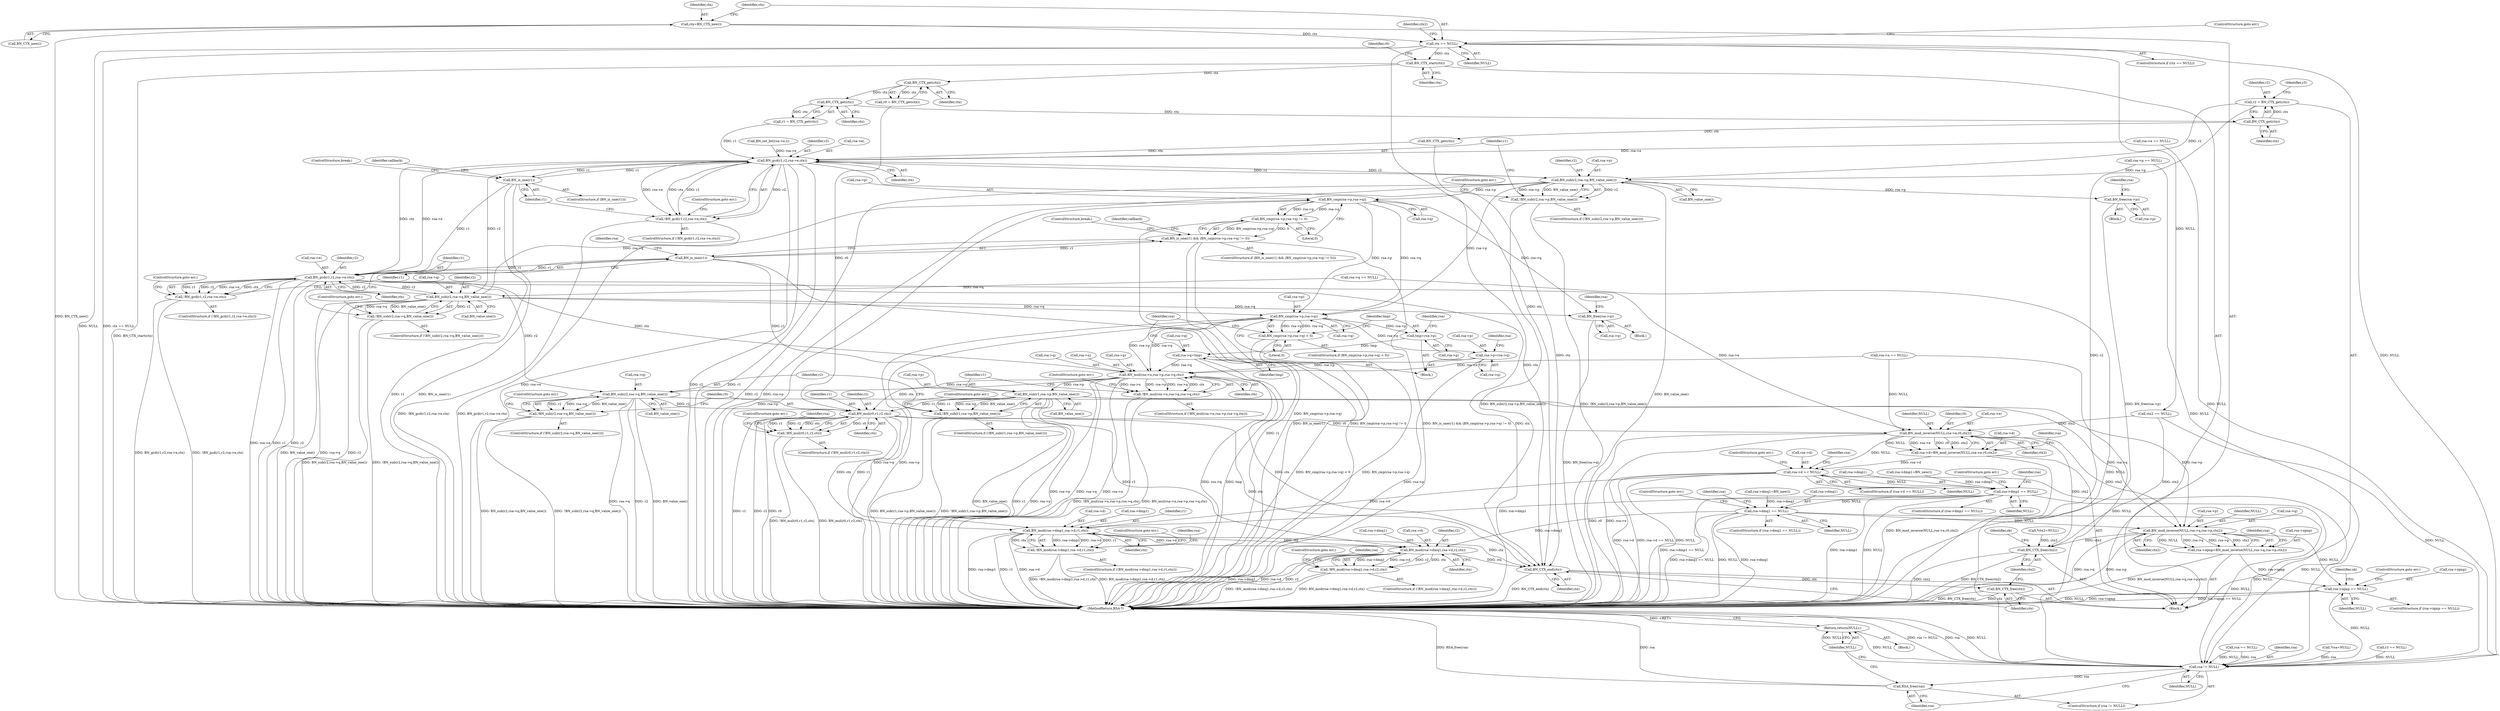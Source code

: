 digraph "0_openssl_db82b8f9bd432a59aea8e1014694e15fc457c2bb@pointer" {
"1000187" [label="(Call,r2 = BN_CTX_get(ctx))"];
"1000189" [label="(Call,BN_CTX_get(ctx))"];
"1000185" [label="(Call,BN_CTX_get(ctx))"];
"1000181" [label="(Call,BN_CTX_get(ctx))"];
"1000177" [label="(Call,BN_CTX_start(ctx))"];
"1000165" [label="(Call,ctx == NULL)"];
"1000161" [label="(Call,ctx=BN_CTX_new())"];
"1000279" [label="(Call,BN_sub(r2,rsa->p,BN_value_one()))"];
"1000278" [label="(Call,!BN_sub(r2,rsa->p,BN_value_one()))"];
"1000288" [label="(Call,BN_gcd(r1,r2,rsa->e,ctx))"];
"1000287" [label="(Call,!BN_gcd(r1,r2,rsa->e,ctx))"];
"1000297" [label="(Call,BN_is_one(r1))"];
"1000353" [label="(Call,BN_gcd(r1,r2,rsa->e,ctx))"];
"1000344" [label="(Call,BN_sub(r2,rsa->q,BN_value_one()))"];
"1000343" [label="(Call,!BN_sub(r2,rsa->q,BN_value_one()))"];
"1000366" [label="(Call,BN_cmp(rsa->p,rsa->q))"];
"1000365" [label="(Call,BN_cmp(rsa->p,rsa->q) != 0)"];
"1000362" [label="(Call,BN_is_one(r1) && (BN_cmp(rsa->p,rsa->q) != 0))"];
"1000384" [label="(Call,BN_free(rsa->q))"];
"1000398" [label="(Call,BN_cmp(rsa->p,rsa->q))"];
"1000397" [label="(Call,BN_cmp(rsa->p,rsa->q) < 0)"];
"1000407" [label="(Call,tmp=rsa->p)"];
"1000419" [label="(Call,rsa->q=tmp)"];
"1000438" [label="(Call,BN_mul(rsa->n,rsa->p,rsa->q,ctx))"];
"1000437" [label="(Call,!BN_mul(rsa->n,rsa->p,rsa->q,ctx))"];
"1000452" [label="(Call,BN_sub(r1,rsa->p,BN_value_one()))"];
"1000451" [label="(Call,!BN_sub(r1,rsa->p,BN_value_one()))"];
"1000470" [label="(Call,BN_mul(r0,r1,r2,ctx))"];
"1000469" [label="(Call,!BN_mul(r0,r1,r2,ctx))"];
"1000480" [label="(Call,BN_mod_inverse(NULL,rsa->e,r0,ctx2))"];
"1000476" [label="(Call,rsa->d=BN_mod_inverse(NULL,rsa->e,r0,ctx2))"];
"1000488" [label="(Call,rsa->d == NULL)"];
"1000500" [label="(Call,rsa->dmp1 == NULL)"];
"1000508" [label="(Call,BN_mod(rsa->dmp1,rsa->d,r1,ctx))"];
"1000507" [label="(Call,!BN_mod(rsa->dmp1,rsa->d,r1,ctx))"];
"1000532" [label="(Call,BN_mod(rsa->dmq1,rsa->d,r2,ctx))"];
"1000531" [label="(Call,!BN_mod(rsa->dmq1,rsa->d,r2,ctx))"];
"1000578" [label="(Call,BN_CTX_end(ctx))"];
"1000580" [label="(Call,BN_CTX_free(ctx))"];
"1000524" [label="(Call,rsa->dmq1 == NULL)"];
"1000546" [label="(Call,BN_mod_inverse(NULL,rsa->q,rsa->p,ctx2))"];
"1000542" [label="(Call,rsa->iqmp=BN_mod_inverse(NULL,rsa->q,rsa->p,ctx2))"];
"1000556" [label="(Call,rsa->iqmp == NULL)"];
"1000589" [label="(Call,rsa != NULL)"];
"1000592" [label="(Call,RSA_free(rsa))"];
"1000594" [label="(Return,return(NULL);)"];
"1000582" [label="(Call,BN_CTX_free(ctx2))"];
"1000461" [label="(Call,BN_sub(r2,rsa->q,BN_value_one()))"];
"1000460" [label="(Call,!BN_sub(r2,rsa->q,BN_value_one()))"];
"1000412" [label="(Call,rsa->p=rsa->q)"];
"1000352" [label="(Call,!BN_gcd(r1,r2,rsa->e,ctx))"];
"1000363" [label="(Call,BN_is_one(r1))"];
"1000309" [label="(Call,BN_free(rsa->p))"];
"1000530" [label="(ControlStructure,if (!BN_mod(rsa->dmq1,rsa->d,r2,ctx)))"];
"1000457" [label="(Call,BN_value_one())"];
"1000487" [label="(ControlStructure,if (rsa->d == NULL))"];
"1000481" [label="(Identifier,NULL)"];
"1000586" [label="(Identifier,ok)"];
"1000336" [label="(Call,rsa->q == NULL)"];
"1000119" [label="(Block,)"];
"1000251" [label="(Call,BN_set_bit(rsa->e,i))"];
"1000520" [label="(Identifier,rsa)"];
"1000454" [label="(Call,rsa->p)"];
"1000581" [label="(Identifier,ctx)"];
"1000436" [label="(ControlStructure,if (!BN_mul(rsa->n,rsa->p,rsa->q,ctx)))"];
"1000216" [label="(Call,rsa == NULL)"];
"1000325" [label="(Identifier,rsa)"];
"1000466" [label="(Call,BN_value_one())"];
"1000524" [label="(Call,rsa->dmq1 == NULL)"];
"1000298" [label="(Identifier,r1)"];
"1000533" [label="(Call,rsa->dmq1)"];
"1000402" [label="(Call,rsa->q)"];
"1000556" [label="(Call,rsa->iqmp == NULL)"];
"1000167" [label="(Identifier,NULL)"];
"1000578" [label="(Call,BN_CTX_end(ctx))"];
"1000453" [label="(Identifier,r1)"];
"1000448" [label="(Identifier,ctx)"];
"1000296" [label="(ControlStructure,if (BN_is_one(r1)))"];
"1000289" [label="(Identifier,r1)"];
"1000346" [label="(Call,rsa->q)"];
"1000588" [label="(ControlStructure,if (rsa != NULL))"];
"1000469" [label="(Call,!BN_mul(r0,r1,r2,ctx))"];
"1000302" [label="(Identifier,callback)"];
"1000284" [label="(Call,BN_value_one())"];
"1000582" [label="(Call,BN_CTX_free(ctx2))"];
"1000485" [label="(Identifier,r0)"];
"1000458" [label="(ControlStructure,goto err;)"];
"1000551" [label="(Call,rsa->p)"];
"1000177" [label="(Call,BN_CTX_start(ctx))"];
"1000285" [label="(ControlStructure,goto err;)"];
"1000493" [label="(ControlStructure,goto err;)"];
"1000343" [label="(Call,!BN_sub(r2,rsa->q,BN_value_one()))"];
"1000342" [label="(ControlStructure,if (!BN_sub(r2,rsa->q,BN_value_one())))"];
"1000361" [label="(ControlStructure,if (BN_is_one(r1) && (BN_cmp(rsa->p,rsa->q) != 0)))"];
"1000397" [label="(Call,BN_cmp(rsa->p,rsa->q) < 0)"];
"1000501" [label="(Call,rsa->dmp1)"];
"1000489" [label="(Call,rsa->d)"];
"1000257" [label="(Block,)"];
"1000179" [label="(Call,r0 = BN_CTX_get(ctx))"];
"1000590" [label="(Identifier,rsa)"];
"1000290" [label="(Identifier,r2)"];
"1000460" [label="(Call,!BN_sub(r2,rsa->q,BN_value_one()))"];
"1000193" [label="(Call,BN_CTX_get(ctx))"];
"1000529" [label="(ControlStructure,goto err;)"];
"1000500" [label="(Call,rsa->dmp1 == NULL)"];
"1000322" [label="(Block,)"];
"1000291" [label="(Call,rsa->e)"];
"1000297" [label="(Call,BN_is_one(r1))"];
"1000534" [label="(Identifier,rsa)"];
"1000294" [label="(Identifier,ctx)"];
"1000374" [label="(ControlStructure,break;)"];
"1000477" [label="(Call,rsa->d)"];
"1000368" [label="(Identifier,rsa)"];
"1000345" [label="(Identifier,r2)"];
"1000554" [label="(Identifier,ctx2)"];
"1000451" [label="(Call,!BN_sub(r1,rsa->p,BN_value_one()))"];
"1000518" [label="(Call,rsa->dmq1=BN_new())"];
"1000467" [label="(ControlStructure,goto err;)"];
"1000515" [label="(Identifier,r1)"];
"1000288" [label="(Call,BN_gcd(r1,r2,rsa->e,ctx))"];
"1000366" [label="(Call,BN_cmp(rsa->p,rsa->q))"];
"1000398" [label="(Call,BN_cmp(rsa->p,rsa->q))"];
"1000544" [label="(Identifier,rsa)"];
"1000589" [label="(Call,rsa != NULL)"];
"1000480" [label="(Call,BN_mod_inverse(NULL,rsa->e,r0,ctx2))"];
"1000173" [label="(Call,ctx2 == NULL)"];
"1000450" [label="(ControlStructure,if (!BN_sub(r1,rsa->p,BN_value_one())))"];
"1000226" [label="(Call,rsa->e == NULL)"];
"1000186" [label="(Identifier,ctx)"];
"1000280" [label="(Identifier,r2)"];
"1000536" [label="(Call,rsa->d)"];
"1000352" [label="(Call,!BN_gcd(r1,r2,rsa->e,ctx))"];
"1000287" [label="(Call,!BN_gcd(r1,r2,rsa->e,ctx))"];
"1000471" [label="(Identifier,r0)"];
"1000499" [label="(ControlStructure,if (rsa->dmp1 == NULL))"];
"1000528" [label="(Identifier,NULL)"];
"1000166" [label="(Identifier,ctx)"];
"1000354" [label="(Identifier,r1)"];
"1000370" [label="(Call,rsa->q)"];
"1000486" [label="(Identifier,ctx2)"];
"1000299" [label="(ControlStructure,break;)"];
"1000507" [label="(Call,!BN_mod(rsa->dmp1,rsa->d,r1,ctx))"];
"1000547" [label="(Identifier,NULL)"];
"1000472" [label="(Identifier,r1)"];
"1000416" [label="(Call,rsa->q)"];
"1000351" [label="(ControlStructure,if (!BN_gcd(r1,r2,rsa->e,ctx)))"];
"1000121" [label="(Call,*rsa=NULL)"];
"1000476" [label="(Call,rsa->d=BN_mod_inverse(NULL,rsa->e,r0,ctx2))"];
"1000445" [label="(Call,rsa->q)"];
"1000439" [label="(Call,rsa->n)"];
"1000353" [label="(Call,BN_gcd(r1,r2,rsa->e,ctx))"];
"1000367" [label="(Call,rsa->p)"];
"1000385" [label="(Call,rsa->q)"];
"1000350" [label="(ControlStructure,goto err;)"];
"1000183" [label="(Call,r1 = BN_CTX_get(ctx))"];
"1000271" [label="(Call,rsa->p == NULL)"];
"1000512" [label="(Call,rsa->d)"];
"1000426" [label="(Identifier,rsa)"];
"1000473" [label="(Identifier,r2)"];
"1000494" [label="(Call,rsa->dmp1=BN_new())"];
"1000594" [label="(Return,return(NULL);)"];
"1000158" [label="(Call,*ctx2=NULL)"];
"1000165" [label="(Call,ctx == NULL)"];
"1000463" [label="(Call,rsa->q)"];
"1000468" [label="(ControlStructure,if (!BN_mul(r0,r1,r2,ctx)))"];
"1000310" [label="(Call,rsa->p)"];
"1000295" [label="(ControlStructure,goto err;)"];
"1000286" [label="(ControlStructure,if (!BN_gcd(r1,r2,rsa->e,ctx)))"];
"1000599" [label="(MethodReturn,RSA *)"];
"1000412" [label="(Call,rsa->p=rsa->q)"];
"1000580" [label="(Call,BN_CTX_free(ctx))"];
"1000591" [label="(Identifier,NULL)"];
"1000423" [label="(Identifier,tmp)"];
"1000162" [label="(Identifier,ctx)"];
"1000419" [label="(Call,rsa->q=tmp)"];
"1000558" [label="(Identifier,rsa)"];
"1000363" [label="(Call,BN_is_one(r1))"];
"1000420" [label="(Call,rsa->q)"];
"1000504" [label="(Identifier,NULL)"];
"1000281" [label="(Call,rsa->p)"];
"1000540" [label="(Identifier,ctx)"];
"1000189" [label="(Call,BN_CTX_get(ctx))"];
"1000414" [label="(Identifier,rsa)"];
"1000525" [label="(Call,rsa->dmq1)"];
"1000260" [label="(Identifier,rsa)"];
"1000595" [label="(Identifier,NULL)"];
"1000539" [label="(Identifier,r2)"];
"1000517" [label="(ControlStructure,goto err;)"];
"1000384" [label="(Call,BN_free(rsa->q))"];
"1000168" [label="(ControlStructure,goto err;)"];
"1000470" [label="(Call,BN_mul(r0,r1,r2,ctx))"];
"1000355" [label="(Identifier,r2)"];
"1000373" [label="(Literal,0)"];
"1000474" [label="(Identifier,ctx)"];
"1000475" [label="(ControlStructure,goto err;)"];
"1000560" [label="(Identifier,NULL)"];
"1000187" [label="(Call,r2 = BN_CTX_get(ctx))"];
"1000430" [label="(Call,rsa->n == NULL)"];
"1000506" [label="(ControlStructure,if (!BN_mod(rsa->dmp1,rsa->d,r1,ctx)))"];
"1000344" [label="(Call,BN_sub(r2,rsa->q,BN_value_one()))"];
"1000190" [label="(Identifier,ctx)"];
"1000592" [label="(Call,RSA_free(rsa))"];
"1000492" [label="(Identifier,NULL)"];
"1000164" [label="(ControlStructure,if (ctx == NULL))"];
"1000377" [label="(Identifier,callback)"];
"1000396" [label="(ControlStructure,if (BN_cmp(rsa->p,rsa->q) < 0))"];
"1000452" [label="(Call,BN_sub(r1,rsa->p,BN_value_one()))"];
"1000561" [label="(ControlStructure,goto err;)"];
"1000360" [label="(ControlStructure,goto err;)"];
"1000409" [label="(Call,rsa->p)"];
"1000459" [label="(ControlStructure,if (!BN_sub(r2,rsa->q,BN_value_one())))"];
"1000557" [label="(Call,rsa->iqmp)"];
"1000505" [label="(ControlStructure,goto err;)"];
"1000362" [label="(Call,BN_is_one(r1) && (BN_cmp(rsa->p,rsa->q) != 0))"];
"1000543" [label="(Call,rsa->iqmp)"];
"1000406" [label="(Block,)"];
"1000170" [label="(Identifier,ctx2)"];
"1000359" [label="(Identifier,ctx)"];
"1000161" [label="(Call,ctx=BN_CTX_new())"];
"1000438" [label="(Call,BN_mul(rsa->n,rsa->p,rsa->q,ctx))"];
"1000478" [label="(Identifier,rsa)"];
"1000482" [label="(Call,rsa->e)"];
"1000510" [label="(Identifier,rsa)"];
"1000163" [label="(Call,BN_CTX_new())"];
"1000516" [label="(Identifier,ctx)"];
"1000509" [label="(Call,rsa->dmp1)"];
"1000563" [label="(Identifier,ok)"];
"1000531" [label="(Call,!BN_mod(rsa->dmq1,rsa->d,r2,ctx))"];
"1000349" [label="(Call,BN_value_one())"];
"1000408" [label="(Identifier,tmp)"];
"1000546" [label="(Call,BN_mod_inverse(NULL,rsa->q,rsa->p,ctx2))"];
"1000532" [label="(Call,BN_mod(rsa->dmq1,rsa->d,r2,ctx))"];
"1000462" [label="(Identifier,r2)"];
"1000437" [label="(Call,!BN_mul(rsa->n,rsa->p,rsa->q,ctx))"];
"1000356" [label="(Call,rsa->e)"];
"1000488" [label="(Call,rsa->d == NULL)"];
"1000364" [label="(Identifier,r1)"];
"1000180" [label="(Identifier,r0)"];
"1000461" [label="(Call,BN_sub(r2,rsa->q,BN_value_one()))"];
"1000399" [label="(Call,rsa->p)"];
"1000548" [label="(Call,rsa->q)"];
"1000541" [label="(ControlStructure,goto err;)"];
"1000583" [label="(Identifier,ctx2)"];
"1000413" [label="(Call,rsa->p)"];
"1000593" [label="(Identifier,rsa)"];
"1000185" [label="(Call,BN_CTX_get(ctx))"];
"1000442" [label="(Call,rsa->p)"];
"1000496" [label="(Identifier,rsa)"];
"1000542" [label="(Call,rsa->iqmp=BN_mod_inverse(NULL,rsa->q,rsa->p,ctx2))"];
"1000181" [label="(Call,BN_CTX_get(ctx))"];
"1000407" [label="(Call,tmp=rsa->p)"];
"1000579" [label="(Identifier,ctx)"];
"1000587" [label="(Block,)"];
"1000555" [label="(ControlStructure,if (rsa->iqmp == NULL))"];
"1000490" [label="(Identifier,rsa)"];
"1000523" [label="(ControlStructure,if (rsa->dmq1 == NULL))"];
"1000192" [label="(Identifier,r3)"];
"1000188" [label="(Identifier,r2)"];
"1000196" [label="(Call,r3 == NULL)"];
"1000421" [label="(Identifier,rsa)"];
"1000365" [label="(Call,BN_cmp(rsa->p,rsa->q) != 0)"];
"1000178" [label="(Identifier,ctx)"];
"1000405" [label="(Literal,0)"];
"1000278" [label="(Call,!BN_sub(r2,rsa->p,BN_value_one()))"];
"1000449" [label="(ControlStructure,goto err;)"];
"1000182" [label="(Identifier,ctx)"];
"1000508" [label="(Call,BN_mod(rsa->dmp1,rsa->d,r1,ctx))"];
"1000279" [label="(Call,BN_sub(r2,rsa->p,BN_value_one()))"];
"1000277" [label="(ControlStructure,if (!BN_sub(r2,rsa->p,BN_value_one())))"];
"1000309" [label="(Call,BN_free(rsa->p))"];
"1000187" -> "1000119"  [label="AST: "];
"1000187" -> "1000189"  [label="CFG: "];
"1000188" -> "1000187"  [label="AST: "];
"1000189" -> "1000187"  [label="AST: "];
"1000192" -> "1000187"  [label="CFG: "];
"1000187" -> "1000599"  [label="DDG: r2"];
"1000189" -> "1000187"  [label="DDG: ctx"];
"1000187" -> "1000279"  [label="DDG: r2"];
"1000189" -> "1000190"  [label="CFG: "];
"1000190" -> "1000189"  [label="AST: "];
"1000185" -> "1000189"  [label="DDG: ctx"];
"1000189" -> "1000193"  [label="DDG: ctx"];
"1000185" -> "1000183"  [label="AST: "];
"1000185" -> "1000186"  [label="CFG: "];
"1000186" -> "1000185"  [label="AST: "];
"1000183" -> "1000185"  [label="CFG: "];
"1000185" -> "1000183"  [label="DDG: ctx"];
"1000181" -> "1000185"  [label="DDG: ctx"];
"1000181" -> "1000179"  [label="AST: "];
"1000181" -> "1000182"  [label="CFG: "];
"1000182" -> "1000181"  [label="AST: "];
"1000179" -> "1000181"  [label="CFG: "];
"1000181" -> "1000179"  [label="DDG: ctx"];
"1000177" -> "1000181"  [label="DDG: ctx"];
"1000177" -> "1000119"  [label="AST: "];
"1000177" -> "1000178"  [label="CFG: "];
"1000178" -> "1000177"  [label="AST: "];
"1000180" -> "1000177"  [label="CFG: "];
"1000177" -> "1000599"  [label="DDG: BN_CTX_start(ctx)"];
"1000165" -> "1000177"  [label="DDG: ctx"];
"1000165" -> "1000164"  [label="AST: "];
"1000165" -> "1000167"  [label="CFG: "];
"1000166" -> "1000165"  [label="AST: "];
"1000167" -> "1000165"  [label="AST: "];
"1000168" -> "1000165"  [label="CFG: "];
"1000170" -> "1000165"  [label="CFG: "];
"1000165" -> "1000599"  [label="DDG: NULL"];
"1000165" -> "1000599"  [label="DDG: ctx == NULL"];
"1000161" -> "1000165"  [label="DDG: ctx"];
"1000165" -> "1000173"  [label="DDG: NULL"];
"1000165" -> "1000578"  [label="DDG: ctx"];
"1000165" -> "1000589"  [label="DDG: NULL"];
"1000161" -> "1000119"  [label="AST: "];
"1000161" -> "1000163"  [label="CFG: "];
"1000162" -> "1000161"  [label="AST: "];
"1000163" -> "1000161"  [label="AST: "];
"1000166" -> "1000161"  [label="CFG: "];
"1000161" -> "1000599"  [label="DDG: BN_CTX_new()"];
"1000279" -> "1000278"  [label="AST: "];
"1000279" -> "1000284"  [label="CFG: "];
"1000280" -> "1000279"  [label="AST: "];
"1000281" -> "1000279"  [label="AST: "];
"1000284" -> "1000279"  [label="AST: "];
"1000278" -> "1000279"  [label="CFG: "];
"1000279" -> "1000599"  [label="DDG: BN_value_one()"];
"1000279" -> "1000599"  [label="DDG: r2"];
"1000279" -> "1000599"  [label="DDG: rsa->p"];
"1000279" -> "1000278"  [label="DDG: r2"];
"1000279" -> "1000278"  [label="DDG: rsa->p"];
"1000279" -> "1000278"  [label="DDG: BN_value_one()"];
"1000288" -> "1000279"  [label="DDG: r2"];
"1000271" -> "1000279"  [label="DDG: rsa->p"];
"1000279" -> "1000288"  [label="DDG: r2"];
"1000279" -> "1000309"  [label="DDG: rsa->p"];
"1000279" -> "1000366"  [label="DDG: rsa->p"];
"1000279" -> "1000398"  [label="DDG: rsa->p"];
"1000278" -> "1000277"  [label="AST: "];
"1000285" -> "1000278"  [label="CFG: "];
"1000289" -> "1000278"  [label="CFG: "];
"1000278" -> "1000599"  [label="DDG: !BN_sub(r2,rsa->p,BN_value_one())"];
"1000278" -> "1000599"  [label="DDG: BN_sub(r2,rsa->p,BN_value_one())"];
"1000288" -> "1000287"  [label="AST: "];
"1000288" -> "1000294"  [label="CFG: "];
"1000289" -> "1000288"  [label="AST: "];
"1000290" -> "1000288"  [label="AST: "];
"1000291" -> "1000288"  [label="AST: "];
"1000294" -> "1000288"  [label="AST: "];
"1000287" -> "1000288"  [label="CFG: "];
"1000288" -> "1000599"  [label="DDG: rsa->e"];
"1000288" -> "1000599"  [label="DDG: r2"];
"1000288" -> "1000599"  [label="DDG: r1"];
"1000288" -> "1000287"  [label="DDG: r1"];
"1000288" -> "1000287"  [label="DDG: r2"];
"1000288" -> "1000287"  [label="DDG: rsa->e"];
"1000288" -> "1000287"  [label="DDG: ctx"];
"1000297" -> "1000288"  [label="DDG: r1"];
"1000183" -> "1000288"  [label="DDG: r1"];
"1000226" -> "1000288"  [label="DDG: rsa->e"];
"1000251" -> "1000288"  [label="DDG: rsa->e"];
"1000193" -> "1000288"  [label="DDG: ctx"];
"1000288" -> "1000297"  [label="DDG: r1"];
"1000288" -> "1000344"  [label="DDG: r2"];
"1000288" -> "1000353"  [label="DDG: rsa->e"];
"1000288" -> "1000353"  [label="DDG: ctx"];
"1000288" -> "1000578"  [label="DDG: ctx"];
"1000287" -> "1000286"  [label="AST: "];
"1000295" -> "1000287"  [label="CFG: "];
"1000298" -> "1000287"  [label="CFG: "];
"1000287" -> "1000599"  [label="DDG: !BN_gcd(r1,r2,rsa->e,ctx)"];
"1000287" -> "1000599"  [label="DDG: BN_gcd(r1,r2,rsa->e,ctx)"];
"1000297" -> "1000296"  [label="AST: "];
"1000297" -> "1000298"  [label="CFG: "];
"1000298" -> "1000297"  [label="AST: "];
"1000299" -> "1000297"  [label="CFG: "];
"1000302" -> "1000297"  [label="CFG: "];
"1000297" -> "1000599"  [label="DDG: r1"];
"1000297" -> "1000599"  [label="DDG: BN_is_one(r1)"];
"1000297" -> "1000353"  [label="DDG: r1"];
"1000353" -> "1000352"  [label="AST: "];
"1000353" -> "1000359"  [label="CFG: "];
"1000354" -> "1000353"  [label="AST: "];
"1000355" -> "1000353"  [label="AST: "];
"1000356" -> "1000353"  [label="AST: "];
"1000359" -> "1000353"  [label="AST: "];
"1000352" -> "1000353"  [label="CFG: "];
"1000353" -> "1000599"  [label="DDG: rsa->e"];
"1000353" -> "1000599"  [label="DDG: r1"];
"1000353" -> "1000599"  [label="DDG: r2"];
"1000353" -> "1000344"  [label="DDG: r2"];
"1000353" -> "1000352"  [label="DDG: r1"];
"1000353" -> "1000352"  [label="DDG: r2"];
"1000353" -> "1000352"  [label="DDG: rsa->e"];
"1000353" -> "1000352"  [label="DDG: ctx"];
"1000363" -> "1000353"  [label="DDG: r1"];
"1000344" -> "1000353"  [label="DDG: r2"];
"1000353" -> "1000363"  [label="DDG: r1"];
"1000353" -> "1000438"  [label="DDG: ctx"];
"1000353" -> "1000461"  [label="DDG: r2"];
"1000353" -> "1000480"  [label="DDG: rsa->e"];
"1000353" -> "1000578"  [label="DDG: ctx"];
"1000344" -> "1000343"  [label="AST: "];
"1000344" -> "1000349"  [label="CFG: "];
"1000345" -> "1000344"  [label="AST: "];
"1000346" -> "1000344"  [label="AST: "];
"1000349" -> "1000344"  [label="AST: "];
"1000343" -> "1000344"  [label="CFG: "];
"1000344" -> "1000599"  [label="DDG: BN_value_one()"];
"1000344" -> "1000599"  [label="DDG: rsa->q"];
"1000344" -> "1000599"  [label="DDG: r2"];
"1000344" -> "1000343"  [label="DDG: r2"];
"1000344" -> "1000343"  [label="DDG: rsa->q"];
"1000344" -> "1000343"  [label="DDG: BN_value_one()"];
"1000336" -> "1000344"  [label="DDG: rsa->q"];
"1000344" -> "1000366"  [label="DDG: rsa->q"];
"1000344" -> "1000384"  [label="DDG: rsa->q"];
"1000344" -> "1000398"  [label="DDG: rsa->q"];
"1000343" -> "1000342"  [label="AST: "];
"1000350" -> "1000343"  [label="CFG: "];
"1000354" -> "1000343"  [label="CFG: "];
"1000343" -> "1000599"  [label="DDG: BN_sub(r2,rsa->q,BN_value_one())"];
"1000343" -> "1000599"  [label="DDG: !BN_sub(r2,rsa->q,BN_value_one())"];
"1000366" -> "1000365"  [label="AST: "];
"1000366" -> "1000370"  [label="CFG: "];
"1000367" -> "1000366"  [label="AST: "];
"1000370" -> "1000366"  [label="AST: "];
"1000373" -> "1000366"  [label="CFG: "];
"1000366" -> "1000599"  [label="DDG: rsa->p"];
"1000366" -> "1000365"  [label="DDG: rsa->p"];
"1000366" -> "1000365"  [label="DDG: rsa->q"];
"1000366" -> "1000384"  [label="DDG: rsa->q"];
"1000366" -> "1000398"  [label="DDG: rsa->p"];
"1000366" -> "1000398"  [label="DDG: rsa->q"];
"1000365" -> "1000362"  [label="AST: "];
"1000365" -> "1000373"  [label="CFG: "];
"1000373" -> "1000365"  [label="AST: "];
"1000362" -> "1000365"  [label="CFG: "];
"1000365" -> "1000599"  [label="DDG: BN_cmp(rsa->p,rsa->q)"];
"1000365" -> "1000362"  [label="DDG: BN_cmp(rsa->p,rsa->q)"];
"1000365" -> "1000362"  [label="DDG: 0"];
"1000362" -> "1000361"  [label="AST: "];
"1000362" -> "1000363"  [label="CFG: "];
"1000363" -> "1000362"  [label="AST: "];
"1000374" -> "1000362"  [label="CFG: "];
"1000377" -> "1000362"  [label="CFG: "];
"1000362" -> "1000599"  [label="DDG: BN_cmp(rsa->p,rsa->q) != 0"];
"1000362" -> "1000599"  [label="DDG: BN_is_one(r1) && (BN_cmp(rsa->p,rsa->q) != 0)"];
"1000362" -> "1000599"  [label="DDG: BN_is_one(r1)"];
"1000363" -> "1000362"  [label="DDG: r1"];
"1000384" -> "1000322"  [label="AST: "];
"1000384" -> "1000385"  [label="CFG: "];
"1000385" -> "1000384"  [label="AST: "];
"1000325" -> "1000384"  [label="CFG: "];
"1000384" -> "1000599"  [label="DDG: BN_free(rsa->q)"];
"1000398" -> "1000397"  [label="AST: "];
"1000398" -> "1000402"  [label="CFG: "];
"1000399" -> "1000398"  [label="AST: "];
"1000402" -> "1000398"  [label="AST: "];
"1000405" -> "1000398"  [label="CFG: "];
"1000398" -> "1000599"  [label="DDG: rsa->q"];
"1000398" -> "1000599"  [label="DDG: rsa->p"];
"1000398" -> "1000397"  [label="DDG: rsa->p"];
"1000398" -> "1000397"  [label="DDG: rsa->q"];
"1000398" -> "1000407"  [label="DDG: rsa->p"];
"1000398" -> "1000412"  [label="DDG: rsa->q"];
"1000398" -> "1000438"  [label="DDG: rsa->p"];
"1000398" -> "1000438"  [label="DDG: rsa->q"];
"1000397" -> "1000396"  [label="AST: "];
"1000397" -> "1000405"  [label="CFG: "];
"1000405" -> "1000397"  [label="AST: "];
"1000408" -> "1000397"  [label="CFG: "];
"1000426" -> "1000397"  [label="CFG: "];
"1000397" -> "1000599"  [label="DDG: BN_cmp(rsa->p,rsa->q) < 0"];
"1000397" -> "1000599"  [label="DDG: BN_cmp(rsa->p,rsa->q)"];
"1000407" -> "1000406"  [label="AST: "];
"1000407" -> "1000409"  [label="CFG: "];
"1000408" -> "1000407"  [label="AST: "];
"1000409" -> "1000407"  [label="AST: "];
"1000414" -> "1000407"  [label="CFG: "];
"1000407" -> "1000419"  [label="DDG: tmp"];
"1000419" -> "1000406"  [label="AST: "];
"1000419" -> "1000423"  [label="CFG: "];
"1000420" -> "1000419"  [label="AST: "];
"1000423" -> "1000419"  [label="AST: "];
"1000426" -> "1000419"  [label="CFG: "];
"1000419" -> "1000599"  [label="DDG: rsa->q"];
"1000419" -> "1000599"  [label="DDG: tmp"];
"1000419" -> "1000438"  [label="DDG: rsa->q"];
"1000438" -> "1000437"  [label="AST: "];
"1000438" -> "1000448"  [label="CFG: "];
"1000439" -> "1000438"  [label="AST: "];
"1000442" -> "1000438"  [label="AST: "];
"1000445" -> "1000438"  [label="AST: "];
"1000448" -> "1000438"  [label="AST: "];
"1000437" -> "1000438"  [label="CFG: "];
"1000438" -> "1000599"  [label="DDG: rsa->p"];
"1000438" -> "1000599"  [label="DDG: rsa->q"];
"1000438" -> "1000599"  [label="DDG: rsa->n"];
"1000438" -> "1000437"  [label="DDG: rsa->n"];
"1000438" -> "1000437"  [label="DDG: rsa->p"];
"1000438" -> "1000437"  [label="DDG: rsa->q"];
"1000438" -> "1000437"  [label="DDG: ctx"];
"1000430" -> "1000438"  [label="DDG: rsa->n"];
"1000412" -> "1000438"  [label="DDG: rsa->p"];
"1000438" -> "1000452"  [label="DDG: rsa->p"];
"1000438" -> "1000461"  [label="DDG: rsa->q"];
"1000438" -> "1000470"  [label="DDG: ctx"];
"1000438" -> "1000578"  [label="DDG: ctx"];
"1000437" -> "1000436"  [label="AST: "];
"1000449" -> "1000437"  [label="CFG: "];
"1000453" -> "1000437"  [label="CFG: "];
"1000437" -> "1000599"  [label="DDG: !BN_mul(rsa->n,rsa->p,rsa->q,ctx)"];
"1000437" -> "1000599"  [label="DDG: BN_mul(rsa->n,rsa->p,rsa->q,ctx)"];
"1000452" -> "1000451"  [label="AST: "];
"1000452" -> "1000457"  [label="CFG: "];
"1000453" -> "1000452"  [label="AST: "];
"1000454" -> "1000452"  [label="AST: "];
"1000457" -> "1000452"  [label="AST: "];
"1000451" -> "1000452"  [label="CFG: "];
"1000452" -> "1000599"  [label="DDG: BN_value_one()"];
"1000452" -> "1000599"  [label="DDG: r1"];
"1000452" -> "1000599"  [label="DDG: rsa->p"];
"1000452" -> "1000451"  [label="DDG: r1"];
"1000452" -> "1000451"  [label="DDG: rsa->p"];
"1000452" -> "1000451"  [label="DDG: BN_value_one()"];
"1000363" -> "1000452"  [label="DDG: r1"];
"1000452" -> "1000470"  [label="DDG: r1"];
"1000452" -> "1000546"  [label="DDG: rsa->p"];
"1000451" -> "1000450"  [label="AST: "];
"1000458" -> "1000451"  [label="CFG: "];
"1000462" -> "1000451"  [label="CFG: "];
"1000451" -> "1000599"  [label="DDG: BN_sub(r1,rsa->p,BN_value_one())"];
"1000451" -> "1000599"  [label="DDG: !BN_sub(r1,rsa->p,BN_value_one())"];
"1000470" -> "1000469"  [label="AST: "];
"1000470" -> "1000474"  [label="CFG: "];
"1000471" -> "1000470"  [label="AST: "];
"1000472" -> "1000470"  [label="AST: "];
"1000473" -> "1000470"  [label="AST: "];
"1000474" -> "1000470"  [label="AST: "];
"1000469" -> "1000470"  [label="CFG: "];
"1000470" -> "1000599"  [label="DDG: r1"];
"1000470" -> "1000599"  [label="DDG: r2"];
"1000470" -> "1000599"  [label="DDG: r0"];
"1000470" -> "1000469"  [label="DDG: r0"];
"1000470" -> "1000469"  [label="DDG: r1"];
"1000470" -> "1000469"  [label="DDG: r2"];
"1000470" -> "1000469"  [label="DDG: ctx"];
"1000179" -> "1000470"  [label="DDG: r0"];
"1000461" -> "1000470"  [label="DDG: r2"];
"1000470" -> "1000480"  [label="DDG: r0"];
"1000470" -> "1000508"  [label="DDG: r1"];
"1000470" -> "1000508"  [label="DDG: ctx"];
"1000470" -> "1000532"  [label="DDG: r2"];
"1000470" -> "1000578"  [label="DDG: ctx"];
"1000469" -> "1000468"  [label="AST: "];
"1000475" -> "1000469"  [label="CFG: "];
"1000478" -> "1000469"  [label="CFG: "];
"1000469" -> "1000599"  [label="DDG: !BN_mul(r0,r1,r2,ctx)"];
"1000469" -> "1000599"  [label="DDG: BN_mul(r0,r1,r2,ctx)"];
"1000480" -> "1000476"  [label="AST: "];
"1000480" -> "1000486"  [label="CFG: "];
"1000481" -> "1000480"  [label="AST: "];
"1000482" -> "1000480"  [label="AST: "];
"1000485" -> "1000480"  [label="AST: "];
"1000486" -> "1000480"  [label="AST: "];
"1000476" -> "1000480"  [label="CFG: "];
"1000480" -> "1000599"  [label="DDG: r0"];
"1000480" -> "1000599"  [label="DDG: rsa->e"];
"1000480" -> "1000476"  [label="DDG: NULL"];
"1000480" -> "1000476"  [label="DDG: rsa->e"];
"1000480" -> "1000476"  [label="DDG: r0"];
"1000480" -> "1000476"  [label="DDG: ctx2"];
"1000430" -> "1000480"  [label="DDG: NULL"];
"1000173" -> "1000480"  [label="DDG: ctx2"];
"1000480" -> "1000488"  [label="DDG: NULL"];
"1000480" -> "1000546"  [label="DDG: ctx2"];
"1000480" -> "1000582"  [label="DDG: ctx2"];
"1000476" -> "1000119"  [label="AST: "];
"1000477" -> "1000476"  [label="AST: "];
"1000490" -> "1000476"  [label="CFG: "];
"1000476" -> "1000599"  [label="DDG: BN_mod_inverse(NULL,rsa->e,r0,ctx2)"];
"1000476" -> "1000488"  [label="DDG: rsa->d"];
"1000488" -> "1000487"  [label="AST: "];
"1000488" -> "1000492"  [label="CFG: "];
"1000489" -> "1000488"  [label="AST: "];
"1000492" -> "1000488"  [label="AST: "];
"1000493" -> "1000488"  [label="CFG: "];
"1000496" -> "1000488"  [label="CFG: "];
"1000488" -> "1000599"  [label="DDG: rsa->d"];
"1000488" -> "1000599"  [label="DDG: rsa->d == NULL"];
"1000488" -> "1000599"  [label="DDG: NULL"];
"1000488" -> "1000500"  [label="DDG: NULL"];
"1000488" -> "1000508"  [label="DDG: rsa->d"];
"1000488" -> "1000589"  [label="DDG: NULL"];
"1000500" -> "1000499"  [label="AST: "];
"1000500" -> "1000504"  [label="CFG: "];
"1000501" -> "1000500"  [label="AST: "];
"1000504" -> "1000500"  [label="AST: "];
"1000505" -> "1000500"  [label="CFG: "];
"1000510" -> "1000500"  [label="CFG: "];
"1000500" -> "1000599"  [label="DDG: rsa->dmp1 == NULL"];
"1000500" -> "1000599"  [label="DDG: rsa->dmp1"];
"1000500" -> "1000599"  [label="DDG: NULL"];
"1000494" -> "1000500"  [label="DDG: rsa->dmp1"];
"1000500" -> "1000508"  [label="DDG: rsa->dmp1"];
"1000500" -> "1000524"  [label="DDG: NULL"];
"1000500" -> "1000589"  [label="DDG: NULL"];
"1000508" -> "1000507"  [label="AST: "];
"1000508" -> "1000516"  [label="CFG: "];
"1000509" -> "1000508"  [label="AST: "];
"1000512" -> "1000508"  [label="AST: "];
"1000515" -> "1000508"  [label="AST: "];
"1000516" -> "1000508"  [label="AST: "];
"1000507" -> "1000508"  [label="CFG: "];
"1000508" -> "1000599"  [label="DDG: rsa->dmp1"];
"1000508" -> "1000599"  [label="DDG: r1"];
"1000508" -> "1000599"  [label="DDG: rsa->d"];
"1000508" -> "1000507"  [label="DDG: rsa->dmp1"];
"1000508" -> "1000507"  [label="DDG: rsa->d"];
"1000508" -> "1000507"  [label="DDG: r1"];
"1000508" -> "1000507"  [label="DDG: ctx"];
"1000508" -> "1000532"  [label="DDG: rsa->d"];
"1000508" -> "1000532"  [label="DDG: ctx"];
"1000508" -> "1000578"  [label="DDG: ctx"];
"1000507" -> "1000506"  [label="AST: "];
"1000517" -> "1000507"  [label="CFG: "];
"1000520" -> "1000507"  [label="CFG: "];
"1000507" -> "1000599"  [label="DDG: !BN_mod(rsa->dmp1,rsa->d,r1,ctx)"];
"1000507" -> "1000599"  [label="DDG: BN_mod(rsa->dmp1,rsa->d,r1,ctx)"];
"1000532" -> "1000531"  [label="AST: "];
"1000532" -> "1000540"  [label="CFG: "];
"1000533" -> "1000532"  [label="AST: "];
"1000536" -> "1000532"  [label="AST: "];
"1000539" -> "1000532"  [label="AST: "];
"1000540" -> "1000532"  [label="AST: "];
"1000531" -> "1000532"  [label="CFG: "];
"1000532" -> "1000599"  [label="DDG: rsa->dmq1"];
"1000532" -> "1000599"  [label="DDG: rsa->d"];
"1000532" -> "1000599"  [label="DDG: r2"];
"1000532" -> "1000531"  [label="DDG: rsa->dmq1"];
"1000532" -> "1000531"  [label="DDG: rsa->d"];
"1000532" -> "1000531"  [label="DDG: r2"];
"1000532" -> "1000531"  [label="DDG: ctx"];
"1000524" -> "1000532"  [label="DDG: rsa->dmq1"];
"1000532" -> "1000578"  [label="DDG: ctx"];
"1000531" -> "1000530"  [label="AST: "];
"1000541" -> "1000531"  [label="CFG: "];
"1000544" -> "1000531"  [label="CFG: "];
"1000531" -> "1000599"  [label="DDG: !BN_mod(rsa->dmq1,rsa->d,r2,ctx)"];
"1000531" -> "1000599"  [label="DDG: BN_mod(rsa->dmq1,rsa->d,r2,ctx)"];
"1000578" -> "1000119"  [label="AST: "];
"1000578" -> "1000579"  [label="CFG: "];
"1000579" -> "1000578"  [label="AST: "];
"1000581" -> "1000578"  [label="CFG: "];
"1000578" -> "1000599"  [label="DDG: BN_CTX_end(ctx)"];
"1000193" -> "1000578"  [label="DDG: ctx"];
"1000578" -> "1000580"  [label="DDG: ctx"];
"1000580" -> "1000119"  [label="AST: "];
"1000580" -> "1000581"  [label="CFG: "];
"1000581" -> "1000580"  [label="AST: "];
"1000583" -> "1000580"  [label="CFG: "];
"1000580" -> "1000599"  [label="DDG: BN_CTX_free(ctx)"];
"1000580" -> "1000599"  [label="DDG: ctx"];
"1000524" -> "1000523"  [label="AST: "];
"1000524" -> "1000528"  [label="CFG: "];
"1000525" -> "1000524"  [label="AST: "];
"1000528" -> "1000524"  [label="AST: "];
"1000529" -> "1000524"  [label="CFG: "];
"1000534" -> "1000524"  [label="CFG: "];
"1000524" -> "1000599"  [label="DDG: rsa->dmq1"];
"1000524" -> "1000599"  [label="DDG: rsa->dmq1 == NULL"];
"1000524" -> "1000599"  [label="DDG: NULL"];
"1000518" -> "1000524"  [label="DDG: rsa->dmq1"];
"1000524" -> "1000546"  [label="DDG: NULL"];
"1000524" -> "1000589"  [label="DDG: NULL"];
"1000546" -> "1000542"  [label="AST: "];
"1000546" -> "1000554"  [label="CFG: "];
"1000547" -> "1000546"  [label="AST: "];
"1000548" -> "1000546"  [label="AST: "];
"1000551" -> "1000546"  [label="AST: "];
"1000554" -> "1000546"  [label="AST: "];
"1000542" -> "1000546"  [label="CFG: "];
"1000546" -> "1000599"  [label="DDG: rsa->q"];
"1000546" -> "1000599"  [label="DDG: rsa->p"];
"1000546" -> "1000542"  [label="DDG: NULL"];
"1000546" -> "1000542"  [label="DDG: rsa->q"];
"1000546" -> "1000542"  [label="DDG: rsa->p"];
"1000546" -> "1000542"  [label="DDG: ctx2"];
"1000461" -> "1000546"  [label="DDG: rsa->q"];
"1000546" -> "1000556"  [label="DDG: NULL"];
"1000546" -> "1000582"  [label="DDG: ctx2"];
"1000542" -> "1000119"  [label="AST: "];
"1000543" -> "1000542"  [label="AST: "];
"1000558" -> "1000542"  [label="CFG: "];
"1000542" -> "1000599"  [label="DDG: BN_mod_inverse(NULL,rsa->q,rsa->p,ctx2)"];
"1000542" -> "1000556"  [label="DDG: rsa->iqmp"];
"1000556" -> "1000555"  [label="AST: "];
"1000556" -> "1000560"  [label="CFG: "];
"1000557" -> "1000556"  [label="AST: "];
"1000560" -> "1000556"  [label="AST: "];
"1000561" -> "1000556"  [label="CFG: "];
"1000563" -> "1000556"  [label="CFG: "];
"1000556" -> "1000599"  [label="DDG: NULL"];
"1000556" -> "1000599"  [label="DDG: rsa->iqmp"];
"1000556" -> "1000599"  [label="DDG: rsa->iqmp == NULL"];
"1000556" -> "1000589"  [label="DDG: NULL"];
"1000589" -> "1000588"  [label="AST: "];
"1000589" -> "1000591"  [label="CFG: "];
"1000590" -> "1000589"  [label="AST: "];
"1000591" -> "1000589"  [label="AST: "];
"1000593" -> "1000589"  [label="CFG: "];
"1000595" -> "1000589"  [label="CFG: "];
"1000589" -> "1000599"  [label="DDG: rsa != NULL"];
"1000589" -> "1000599"  [label="DDG: rsa"];
"1000589" -> "1000599"  [label="DDG: NULL"];
"1000216" -> "1000589"  [label="DDG: rsa"];
"1000216" -> "1000589"  [label="DDG: NULL"];
"1000121" -> "1000589"  [label="DDG: rsa"];
"1000271" -> "1000589"  [label="DDG: NULL"];
"1000430" -> "1000589"  [label="DDG: NULL"];
"1000336" -> "1000589"  [label="DDG: NULL"];
"1000226" -> "1000589"  [label="DDG: NULL"];
"1000173" -> "1000589"  [label="DDG: NULL"];
"1000196" -> "1000589"  [label="DDG: NULL"];
"1000589" -> "1000592"  [label="DDG: rsa"];
"1000589" -> "1000594"  [label="DDG: NULL"];
"1000592" -> "1000588"  [label="AST: "];
"1000592" -> "1000593"  [label="CFG: "];
"1000593" -> "1000592"  [label="AST: "];
"1000595" -> "1000592"  [label="CFG: "];
"1000592" -> "1000599"  [label="DDG: RSA_free(rsa)"];
"1000592" -> "1000599"  [label="DDG: rsa"];
"1000594" -> "1000587"  [label="AST: "];
"1000594" -> "1000595"  [label="CFG: "];
"1000595" -> "1000594"  [label="AST: "];
"1000599" -> "1000594"  [label="CFG: "];
"1000594" -> "1000599"  [label="DDG: <RET>"];
"1000595" -> "1000594"  [label="DDG: NULL"];
"1000582" -> "1000119"  [label="AST: "];
"1000582" -> "1000583"  [label="CFG: "];
"1000583" -> "1000582"  [label="AST: "];
"1000586" -> "1000582"  [label="CFG: "];
"1000582" -> "1000599"  [label="DDG: ctx2"];
"1000582" -> "1000599"  [label="DDG: BN_CTX_free(ctx2)"];
"1000158" -> "1000582"  [label="DDG: ctx2"];
"1000173" -> "1000582"  [label="DDG: ctx2"];
"1000461" -> "1000460"  [label="AST: "];
"1000461" -> "1000466"  [label="CFG: "];
"1000462" -> "1000461"  [label="AST: "];
"1000463" -> "1000461"  [label="AST: "];
"1000466" -> "1000461"  [label="AST: "];
"1000460" -> "1000461"  [label="CFG: "];
"1000461" -> "1000599"  [label="DDG: rsa->q"];
"1000461" -> "1000599"  [label="DDG: r2"];
"1000461" -> "1000599"  [label="DDG: BN_value_one()"];
"1000461" -> "1000460"  [label="DDG: r2"];
"1000461" -> "1000460"  [label="DDG: rsa->q"];
"1000461" -> "1000460"  [label="DDG: BN_value_one()"];
"1000460" -> "1000459"  [label="AST: "];
"1000467" -> "1000460"  [label="CFG: "];
"1000471" -> "1000460"  [label="CFG: "];
"1000460" -> "1000599"  [label="DDG: BN_sub(r2,rsa->q,BN_value_one())"];
"1000460" -> "1000599"  [label="DDG: !BN_sub(r2,rsa->q,BN_value_one())"];
"1000412" -> "1000406"  [label="AST: "];
"1000412" -> "1000416"  [label="CFG: "];
"1000413" -> "1000412"  [label="AST: "];
"1000416" -> "1000412"  [label="AST: "];
"1000421" -> "1000412"  [label="CFG: "];
"1000412" -> "1000599"  [label="DDG: rsa->p"];
"1000352" -> "1000351"  [label="AST: "];
"1000360" -> "1000352"  [label="CFG: "];
"1000364" -> "1000352"  [label="CFG: "];
"1000352" -> "1000599"  [label="DDG: BN_gcd(r1,r2,rsa->e,ctx)"];
"1000352" -> "1000599"  [label="DDG: !BN_gcd(r1,r2,rsa->e,ctx)"];
"1000363" -> "1000364"  [label="CFG: "];
"1000364" -> "1000363"  [label="AST: "];
"1000368" -> "1000363"  [label="CFG: "];
"1000363" -> "1000599"  [label="DDG: r1"];
"1000309" -> "1000257"  [label="AST: "];
"1000309" -> "1000310"  [label="CFG: "];
"1000310" -> "1000309"  [label="AST: "];
"1000260" -> "1000309"  [label="CFG: "];
"1000309" -> "1000599"  [label="DDG: BN_free(rsa->p)"];
}
